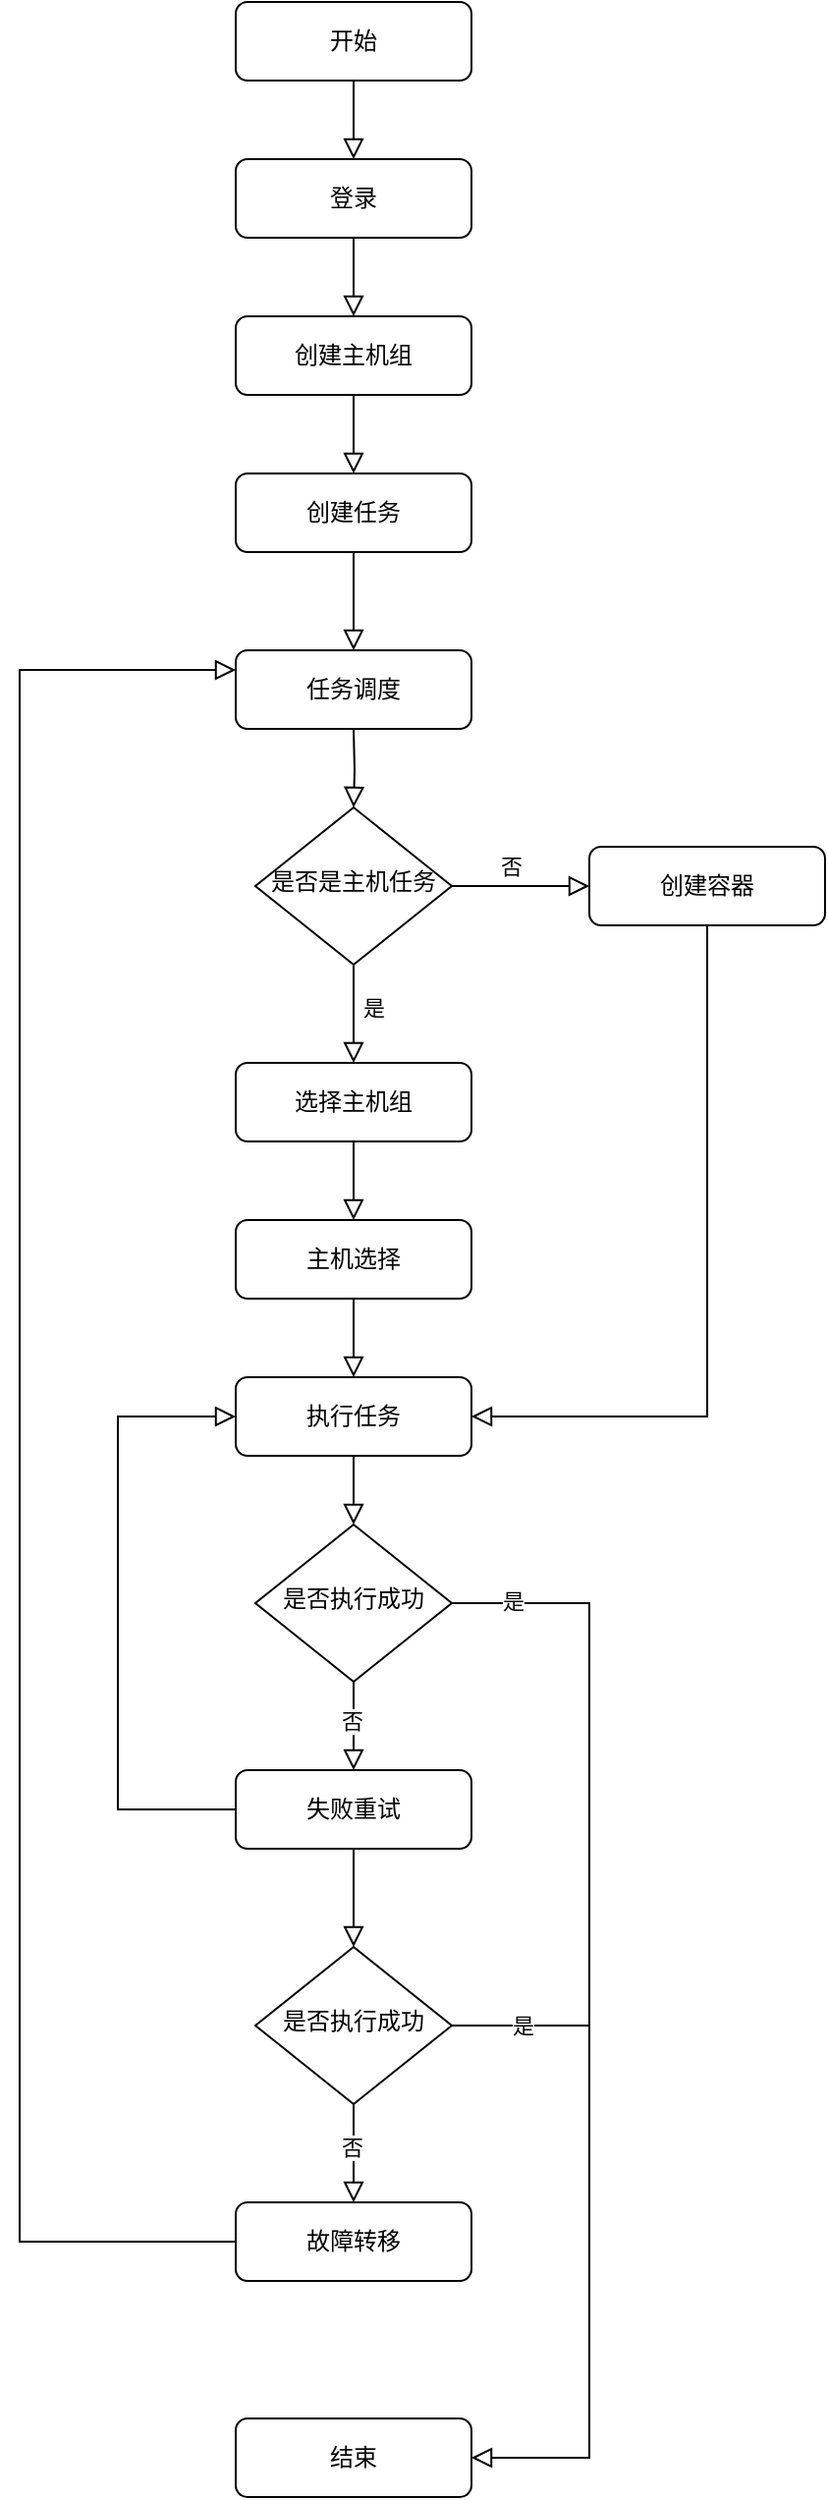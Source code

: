 <mxfile version="21.5.1" type="github">
  <diagram id="C5RBs43oDa-KdzZeNtuy" name="Page-1">
    <mxGraphModel dx="3180" dy="2696" grid="1" gridSize="10" guides="1" tooltips="1" connect="1" arrows="1" fold="1" page="1" pageScale="1" pageWidth="827" pageHeight="1169" math="0" shadow="0">
      <root>
        <mxCell id="WIyWlLk6GJQsqaUBKTNV-0" />
        <mxCell id="WIyWlLk6GJQsqaUBKTNV-1" parent="WIyWlLk6GJQsqaUBKTNV-0" />
        <mxCell id="WIyWlLk6GJQsqaUBKTNV-3" value="创建任务" style="rounded=1;whiteSpace=wrap;html=1;fontSize=12;glass=0;strokeWidth=1;shadow=0;" parent="WIyWlLk6GJQsqaUBKTNV-1" vertex="1">
          <mxGeometry x="160" y="50" width="120" height="40" as="geometry" />
        </mxCell>
        <mxCell id="WIyWlLk6GJQsqaUBKTNV-6" value="是否是主机任务" style="rhombus;whiteSpace=wrap;html=1;shadow=0;fontFamily=Helvetica;fontSize=12;align=center;strokeWidth=1;spacing=6;spacingTop=-4;" parent="WIyWlLk6GJQsqaUBKTNV-1" vertex="1">
          <mxGeometry x="170" y="220" width="100" height="80" as="geometry" />
        </mxCell>
        <mxCell id="WIyWlLk6GJQsqaUBKTNV-8" value="" style="rounded=0;html=1;jettySize=auto;orthogonalLoop=1;fontSize=11;endArrow=block;endFill=0;endSize=8;strokeWidth=1;shadow=0;labelBackgroundColor=none;edgeStyle=orthogonalEdgeStyle;exitX=0.5;exitY=1;exitDx=0;exitDy=0;" parent="WIyWlLk6GJQsqaUBKTNV-1" source="WIyWlLk6GJQsqaUBKTNV-3" target="WIyWlLk6GJQsqaUBKTNV-11" edge="1">
          <mxGeometry x="0.322" y="20" relative="1" as="geometry">
            <mxPoint as="offset" />
            <mxPoint x="220" y="370" as="sourcePoint" />
          </mxGeometry>
        </mxCell>
        <mxCell id="WIyWlLk6GJQsqaUBKTNV-11" value="任务调度" style="rounded=1;whiteSpace=wrap;html=1;fontSize=12;glass=0;strokeWidth=1;shadow=0;" parent="WIyWlLk6GJQsqaUBKTNV-1" vertex="1">
          <mxGeometry x="160" y="140" width="120" height="40" as="geometry" />
        </mxCell>
        <mxCell id="YAMk_wWpFKPf4uLdFfpP-1" value="创建主机组" style="rounded=1;whiteSpace=wrap;html=1;fontSize=12;glass=0;strokeWidth=1;shadow=0;" vertex="1" parent="WIyWlLk6GJQsqaUBKTNV-1">
          <mxGeometry x="160" y="-30" width="120" height="40" as="geometry" />
        </mxCell>
        <mxCell id="YAMk_wWpFKPf4uLdFfpP-2" value="" style="rounded=0;html=1;jettySize=auto;orthogonalLoop=1;fontSize=11;endArrow=block;endFill=0;endSize=8;strokeWidth=1;shadow=0;labelBackgroundColor=none;edgeStyle=orthogonalEdgeStyle;exitX=0.5;exitY=1;exitDx=0;exitDy=0;" edge="1" parent="WIyWlLk6GJQsqaUBKTNV-1" source="YAMk_wWpFKPf4uLdFfpP-1">
          <mxGeometry relative="1" as="geometry">
            <mxPoint x="230" y="130" as="sourcePoint" />
            <mxPoint x="220" y="50" as="targetPoint" />
          </mxGeometry>
        </mxCell>
        <mxCell id="YAMk_wWpFKPf4uLdFfpP-4" value="登录" style="rounded=1;whiteSpace=wrap;html=1;fontSize=12;glass=0;strokeWidth=1;shadow=0;" vertex="1" parent="WIyWlLk6GJQsqaUBKTNV-1">
          <mxGeometry x="160" y="-110" width="120" height="40" as="geometry" />
        </mxCell>
        <mxCell id="YAMk_wWpFKPf4uLdFfpP-5" value="" style="rounded=0;html=1;jettySize=auto;orthogonalLoop=1;fontSize=11;endArrow=block;endFill=0;endSize=8;strokeWidth=1;shadow=0;labelBackgroundColor=none;edgeStyle=orthogonalEdgeStyle;exitX=0.5;exitY=1;exitDx=0;exitDy=0;entryX=0.5;entryY=0;entryDx=0;entryDy=0;" edge="1" parent="WIyWlLk6GJQsqaUBKTNV-1" source="YAMk_wWpFKPf4uLdFfpP-4" target="YAMk_wWpFKPf4uLdFfpP-1">
          <mxGeometry relative="1" as="geometry">
            <mxPoint x="230" y="40" as="sourcePoint" />
            <mxPoint x="230" y="90" as="targetPoint" />
          </mxGeometry>
        </mxCell>
        <mxCell id="YAMk_wWpFKPf4uLdFfpP-7" value="开始" style="rounded=1;whiteSpace=wrap;html=1;fontSize=12;glass=0;strokeWidth=1;shadow=0;" vertex="1" parent="WIyWlLk6GJQsqaUBKTNV-1">
          <mxGeometry x="160" y="-190" width="120" height="40" as="geometry" />
        </mxCell>
        <mxCell id="YAMk_wWpFKPf4uLdFfpP-9" value="" style="rounded=0;html=1;jettySize=auto;orthogonalLoop=1;fontSize=11;endArrow=block;endFill=0;endSize=8;strokeWidth=1;shadow=0;labelBackgroundColor=none;edgeStyle=orthogonalEdgeStyle;exitX=0.5;exitY=1;exitDx=0;exitDy=0;" edge="1" parent="WIyWlLk6GJQsqaUBKTNV-1" source="YAMk_wWpFKPf4uLdFfpP-7">
          <mxGeometry relative="1" as="geometry">
            <mxPoint x="230" y="40" as="sourcePoint" />
            <mxPoint x="220" y="-110" as="targetPoint" />
          </mxGeometry>
        </mxCell>
        <mxCell id="YAMk_wWpFKPf4uLdFfpP-13" value="否" style="rounded=0;html=1;jettySize=auto;orthogonalLoop=1;fontSize=11;endArrow=block;endFill=0;endSize=8;strokeWidth=1;shadow=0;labelBackgroundColor=none;edgeStyle=orthogonalEdgeStyle;exitX=1;exitY=0.5;exitDx=0;exitDy=0;" edge="1" parent="WIyWlLk6GJQsqaUBKTNV-1" source="WIyWlLk6GJQsqaUBKTNV-6">
          <mxGeometry x="-0.149" y="10" relative="1" as="geometry">
            <mxPoint as="offset" />
            <mxPoint x="230" y="100" as="sourcePoint" />
            <mxPoint x="340" y="260" as="targetPoint" />
          </mxGeometry>
        </mxCell>
        <mxCell id="YAMk_wWpFKPf4uLdFfpP-14" value="" style="rounded=0;html=1;jettySize=auto;orthogonalLoop=1;fontSize=11;endArrow=block;endFill=0;endSize=8;strokeWidth=1;shadow=0;labelBackgroundColor=none;edgeStyle=orthogonalEdgeStyle;entryX=0.5;entryY=0;entryDx=0;entryDy=0;" edge="1" parent="WIyWlLk6GJQsqaUBKTNV-1" target="WIyWlLk6GJQsqaUBKTNV-6">
          <mxGeometry x="0.322" y="20" relative="1" as="geometry">
            <mxPoint as="offset" />
            <mxPoint x="220" y="180" as="sourcePoint" />
            <mxPoint x="230" y="150" as="targetPoint" />
          </mxGeometry>
        </mxCell>
        <mxCell id="YAMk_wWpFKPf4uLdFfpP-18" value="创建容器" style="rounded=1;whiteSpace=wrap;html=1;fontSize=12;glass=0;strokeWidth=1;shadow=0;" vertex="1" parent="WIyWlLk6GJQsqaUBKTNV-1">
          <mxGeometry x="340" y="240" width="120" height="40" as="geometry" />
        </mxCell>
        <mxCell id="YAMk_wWpFKPf4uLdFfpP-19" value="是" style="rounded=0;html=1;jettySize=auto;orthogonalLoop=1;fontSize=11;endArrow=block;endFill=0;endSize=8;strokeWidth=1;shadow=0;labelBackgroundColor=none;edgeStyle=orthogonalEdgeStyle;exitX=0.5;exitY=1;exitDx=0;exitDy=0;" edge="1" parent="WIyWlLk6GJQsqaUBKTNV-1" source="WIyWlLk6GJQsqaUBKTNV-6">
          <mxGeometry x="-0.149" y="10" relative="1" as="geometry">
            <mxPoint as="offset" />
            <mxPoint x="280" y="270" as="sourcePoint" />
            <mxPoint x="220" y="350" as="targetPoint" />
          </mxGeometry>
        </mxCell>
        <mxCell id="YAMk_wWpFKPf4uLdFfpP-20" value="选择主机组" style="rounded=1;whiteSpace=wrap;html=1;fontSize=12;glass=0;strokeWidth=1;shadow=0;" vertex="1" parent="WIyWlLk6GJQsqaUBKTNV-1">
          <mxGeometry x="160" y="350" width="120" height="40" as="geometry" />
        </mxCell>
        <mxCell id="YAMk_wWpFKPf4uLdFfpP-21" value="" style="rounded=0;html=1;jettySize=auto;orthogonalLoop=1;fontSize=11;endArrow=block;endFill=0;endSize=8;strokeWidth=1;shadow=0;labelBackgroundColor=none;edgeStyle=orthogonalEdgeStyle;exitX=0.5;exitY=1;exitDx=0;exitDy=0;" edge="1" parent="WIyWlLk6GJQsqaUBKTNV-1" source="YAMk_wWpFKPf4uLdFfpP-20">
          <mxGeometry x="-0.149" y="10" relative="1" as="geometry">
            <mxPoint as="offset" />
            <mxPoint x="230" y="310" as="sourcePoint" />
            <mxPoint x="220" y="430" as="targetPoint" />
          </mxGeometry>
        </mxCell>
        <mxCell id="YAMk_wWpFKPf4uLdFfpP-22" value="主机选择" style="rounded=1;whiteSpace=wrap;html=1;fontSize=12;glass=0;strokeWidth=1;shadow=0;" vertex="1" parent="WIyWlLk6GJQsqaUBKTNV-1">
          <mxGeometry x="160" y="430" width="120" height="40" as="geometry" />
        </mxCell>
        <mxCell id="YAMk_wWpFKPf4uLdFfpP-24" value="" style="rounded=0;html=1;jettySize=auto;orthogonalLoop=1;fontSize=11;endArrow=block;endFill=0;endSize=8;strokeWidth=1;shadow=0;labelBackgroundColor=none;edgeStyle=orthogonalEdgeStyle;exitX=0.5;exitY=1;exitDx=0;exitDy=0;" edge="1" parent="WIyWlLk6GJQsqaUBKTNV-1" source="YAMk_wWpFKPf4uLdFfpP-22">
          <mxGeometry x="-0.149" y="10" relative="1" as="geometry">
            <mxPoint as="offset" />
            <mxPoint x="230" y="400" as="sourcePoint" />
            <mxPoint x="220" y="510" as="targetPoint" />
          </mxGeometry>
        </mxCell>
        <mxCell id="YAMk_wWpFKPf4uLdFfpP-25" value="执行任务" style="rounded=1;whiteSpace=wrap;html=1;fontSize=12;glass=0;strokeWidth=1;shadow=0;" vertex="1" parent="WIyWlLk6GJQsqaUBKTNV-1">
          <mxGeometry x="160" y="510" width="120" height="40" as="geometry" />
        </mxCell>
        <mxCell id="YAMk_wWpFKPf4uLdFfpP-26" value="" style="rounded=0;html=1;jettySize=auto;orthogonalLoop=1;fontSize=11;endArrow=block;endFill=0;endSize=8;strokeWidth=1;shadow=0;labelBackgroundColor=none;edgeStyle=orthogonalEdgeStyle;exitX=0.5;exitY=1;exitDx=0;exitDy=0;entryX=1;entryY=0.5;entryDx=0;entryDy=0;" edge="1" parent="WIyWlLk6GJQsqaUBKTNV-1" source="YAMk_wWpFKPf4uLdFfpP-18" target="YAMk_wWpFKPf4uLdFfpP-25">
          <mxGeometry x="-0.159" y="10" relative="1" as="geometry">
            <mxPoint as="offset" />
            <mxPoint x="280" y="270" as="sourcePoint" />
            <mxPoint x="400" y="350" as="targetPoint" />
          </mxGeometry>
        </mxCell>
        <mxCell id="YAMk_wWpFKPf4uLdFfpP-28" value="是否执行成功" style="rhombus;whiteSpace=wrap;html=1;shadow=0;fontFamily=Helvetica;fontSize=12;align=center;strokeWidth=1;spacing=6;spacingTop=-4;" vertex="1" parent="WIyWlLk6GJQsqaUBKTNV-1">
          <mxGeometry x="170" y="585" width="100" height="80" as="geometry" />
        </mxCell>
        <mxCell id="YAMk_wWpFKPf4uLdFfpP-29" value="" style="rounded=0;html=1;jettySize=auto;orthogonalLoop=1;fontSize=11;endArrow=block;endFill=0;endSize=8;strokeWidth=1;shadow=0;labelBackgroundColor=none;edgeStyle=orthogonalEdgeStyle;entryX=0.5;entryY=0;entryDx=0;entryDy=0;" edge="1" parent="WIyWlLk6GJQsqaUBKTNV-1" target="YAMk_wWpFKPf4uLdFfpP-28">
          <mxGeometry x="-0.149" y="10" relative="1" as="geometry">
            <mxPoint as="offset" />
            <mxPoint x="220" y="550" as="sourcePoint" />
            <mxPoint x="230" y="520" as="targetPoint" />
          </mxGeometry>
        </mxCell>
        <mxCell id="YAMk_wWpFKPf4uLdFfpP-32" value="结束" style="rounded=1;whiteSpace=wrap;html=1;fontSize=12;glass=0;strokeWidth=1;shadow=0;" vertex="1" parent="WIyWlLk6GJQsqaUBKTNV-1">
          <mxGeometry x="160" y="1040" width="120" height="40" as="geometry" />
        </mxCell>
        <mxCell id="YAMk_wWpFKPf4uLdFfpP-33" value="&lt;span style=&quot;white-space: pre;&quot;&gt;&#x9;&lt;/span&gt;" style="rounded=0;html=1;jettySize=auto;orthogonalLoop=1;fontSize=11;endArrow=block;endFill=0;endSize=8;strokeWidth=1;shadow=0;labelBackgroundColor=none;edgeStyle=orthogonalEdgeStyle;entryX=1;entryY=0.5;entryDx=0;entryDy=0;exitX=1;exitY=0.5;exitDx=0;exitDy=0;" edge="1" parent="WIyWlLk6GJQsqaUBKTNV-1" source="YAMk_wWpFKPf4uLdFfpP-28" target="YAMk_wWpFKPf4uLdFfpP-32">
          <mxGeometry x="-0.149" y="10" relative="1" as="geometry">
            <mxPoint as="offset" />
            <mxPoint x="230" y="560" as="sourcePoint" />
            <mxPoint x="230" y="595" as="targetPoint" />
            <Array as="points">
              <mxPoint x="340" y="625" />
              <mxPoint x="340" y="1060" />
            </Array>
          </mxGeometry>
        </mxCell>
        <mxCell id="YAMk_wWpFKPf4uLdFfpP-34" value="是" style="edgeLabel;html=1;align=center;verticalAlign=middle;resizable=0;points=[];" vertex="1" connectable="0" parent="YAMk_wWpFKPf4uLdFfpP-33">
          <mxGeometry x="-0.89" y="2" relative="1" as="geometry">
            <mxPoint y="1" as="offset" />
          </mxGeometry>
        </mxCell>
        <mxCell id="YAMk_wWpFKPf4uLdFfpP-35" value="失败重试" style="rounded=1;whiteSpace=wrap;html=1;fontSize=12;glass=0;strokeWidth=1;shadow=0;" vertex="1" parent="WIyWlLk6GJQsqaUBKTNV-1">
          <mxGeometry x="160" y="710" width="120" height="40" as="geometry" />
        </mxCell>
        <mxCell id="YAMk_wWpFKPf4uLdFfpP-37" value="" style="rounded=0;html=1;jettySize=auto;orthogonalLoop=1;fontSize=11;endArrow=block;endFill=0;endSize=8;strokeWidth=1;shadow=0;labelBackgroundColor=none;edgeStyle=orthogonalEdgeStyle;entryX=0.5;entryY=0;entryDx=0;entryDy=0;exitX=0.5;exitY=1;exitDx=0;exitDy=0;" edge="1" parent="WIyWlLk6GJQsqaUBKTNV-1" source="YAMk_wWpFKPf4uLdFfpP-28" target="YAMk_wWpFKPf4uLdFfpP-35">
          <mxGeometry x="-0.149" y="10" relative="1" as="geometry">
            <mxPoint as="offset" />
            <mxPoint x="230" y="560" as="sourcePoint" />
            <mxPoint x="230" y="595" as="targetPoint" />
            <Array as="points">
              <mxPoint x="220" y="700" />
              <mxPoint x="220" y="700" />
            </Array>
          </mxGeometry>
        </mxCell>
        <mxCell id="YAMk_wWpFKPf4uLdFfpP-38" value="否" style="edgeLabel;html=1;align=center;verticalAlign=middle;resizable=0;points=[];" vertex="1" connectable="0" parent="YAMk_wWpFKPf4uLdFfpP-37">
          <mxGeometry x="-0.178" y="-1" relative="1" as="geometry">
            <mxPoint y="1" as="offset" />
          </mxGeometry>
        </mxCell>
        <mxCell id="YAMk_wWpFKPf4uLdFfpP-39" value="" style="rounded=0;html=1;jettySize=auto;orthogonalLoop=1;fontSize=11;endArrow=block;endFill=0;endSize=8;strokeWidth=1;shadow=0;labelBackgroundColor=none;edgeStyle=orthogonalEdgeStyle;entryX=0;entryY=0.5;entryDx=0;entryDy=0;exitX=0;exitY=0.5;exitDx=0;exitDy=0;" edge="1" parent="WIyWlLk6GJQsqaUBKTNV-1" source="YAMk_wWpFKPf4uLdFfpP-35" target="YAMk_wWpFKPf4uLdFfpP-25">
          <mxGeometry x="-0.149" y="10" relative="1" as="geometry">
            <mxPoint as="offset" />
            <mxPoint x="230" y="560" as="sourcePoint" />
            <mxPoint x="230" y="595" as="targetPoint" />
            <Array as="points">
              <mxPoint x="100" y="730" />
              <mxPoint x="100" y="530" />
            </Array>
          </mxGeometry>
        </mxCell>
        <mxCell id="YAMk_wWpFKPf4uLdFfpP-40" value="是否执行成功" style="rhombus;whiteSpace=wrap;html=1;shadow=0;fontFamily=Helvetica;fontSize=12;align=center;strokeWidth=1;spacing=6;spacingTop=-4;" vertex="1" parent="WIyWlLk6GJQsqaUBKTNV-1">
          <mxGeometry x="170" y="800" width="100" height="80" as="geometry" />
        </mxCell>
        <mxCell id="YAMk_wWpFKPf4uLdFfpP-41" value="" style="rounded=0;html=1;jettySize=auto;orthogonalLoop=1;fontSize=11;endArrow=block;endFill=0;endSize=8;strokeWidth=1;shadow=0;labelBackgroundColor=none;edgeStyle=orthogonalEdgeStyle;entryX=0.5;entryY=0;entryDx=0;entryDy=0;exitX=0.5;exitY=1;exitDx=0;exitDy=0;" edge="1" parent="WIyWlLk6GJQsqaUBKTNV-1" source="YAMk_wWpFKPf4uLdFfpP-35" target="YAMk_wWpFKPf4uLdFfpP-40">
          <mxGeometry x="-0.149" y="10" relative="1" as="geometry">
            <mxPoint as="offset" />
            <mxPoint x="230" y="560" as="sourcePoint" />
            <mxPoint x="230" y="595" as="targetPoint" />
          </mxGeometry>
        </mxCell>
        <mxCell id="YAMk_wWpFKPf4uLdFfpP-44" value="" style="endArrow=none;html=1;rounded=0;exitX=1;exitY=0.5;exitDx=0;exitDy=0;" edge="1" parent="WIyWlLk6GJQsqaUBKTNV-1" source="YAMk_wWpFKPf4uLdFfpP-40">
          <mxGeometry width="50" height="50" relative="1" as="geometry">
            <mxPoint x="271" y="832" as="sourcePoint" />
            <mxPoint x="340" y="840" as="targetPoint" />
          </mxGeometry>
        </mxCell>
        <mxCell id="YAMk_wWpFKPf4uLdFfpP-45" value="是" style="edgeLabel;html=1;align=center;verticalAlign=middle;resizable=0;points=[];" vertex="1" connectable="0" parent="YAMk_wWpFKPf4uLdFfpP-44">
          <mxGeometry x="0.008" relative="1" as="geometry">
            <mxPoint as="offset" />
          </mxGeometry>
        </mxCell>
        <mxCell id="YAMk_wWpFKPf4uLdFfpP-46" value="" style="rounded=0;html=1;jettySize=auto;orthogonalLoop=1;fontSize=11;endArrow=block;endFill=0;endSize=8;strokeWidth=1;shadow=0;labelBackgroundColor=none;edgeStyle=orthogonalEdgeStyle;exitX=0.5;exitY=1;exitDx=0;exitDy=0;" edge="1" parent="WIyWlLk6GJQsqaUBKTNV-1" source="YAMk_wWpFKPf4uLdFfpP-40">
          <mxGeometry x="-0.149" y="10" relative="1" as="geometry">
            <mxPoint as="offset" />
            <mxPoint x="230" y="675" as="sourcePoint" />
            <mxPoint x="220" y="930" as="targetPoint" />
            <Array as="points">
              <mxPoint x="220" y="910" />
              <mxPoint x="220" y="910" />
            </Array>
          </mxGeometry>
        </mxCell>
        <mxCell id="YAMk_wWpFKPf4uLdFfpP-47" value="否" style="edgeLabel;html=1;align=center;verticalAlign=middle;resizable=0;points=[];" vertex="1" connectable="0" parent="YAMk_wWpFKPf4uLdFfpP-46">
          <mxGeometry x="-0.178" y="-1" relative="1" as="geometry">
            <mxPoint y="1" as="offset" />
          </mxGeometry>
        </mxCell>
        <mxCell id="YAMk_wWpFKPf4uLdFfpP-48" value="故障转移" style="rounded=1;whiteSpace=wrap;html=1;fontSize=12;glass=0;strokeWidth=1;shadow=0;" vertex="1" parent="WIyWlLk6GJQsqaUBKTNV-1">
          <mxGeometry x="160" y="930" width="120" height="40" as="geometry" />
        </mxCell>
        <mxCell id="YAMk_wWpFKPf4uLdFfpP-49" value="" style="rounded=0;html=1;jettySize=auto;orthogonalLoop=1;fontSize=11;endArrow=block;endFill=0;endSize=8;strokeWidth=1;shadow=0;labelBackgroundColor=none;edgeStyle=orthogonalEdgeStyle;exitX=0;exitY=0.5;exitDx=0;exitDy=0;entryX=0;entryY=0.25;entryDx=0;entryDy=0;" edge="1" parent="WIyWlLk6GJQsqaUBKTNV-1" source="YAMk_wWpFKPf4uLdFfpP-48" target="WIyWlLk6GJQsqaUBKTNV-11">
          <mxGeometry x="-0.149" y="10" relative="1" as="geometry">
            <mxPoint as="offset" />
            <mxPoint x="80" y="950" as="sourcePoint" />
            <mxPoint x="80" y="160" as="targetPoint" />
            <Array as="points">
              <mxPoint x="50" y="950" />
              <mxPoint x="50" y="150" />
            </Array>
          </mxGeometry>
        </mxCell>
      </root>
    </mxGraphModel>
  </diagram>
</mxfile>
